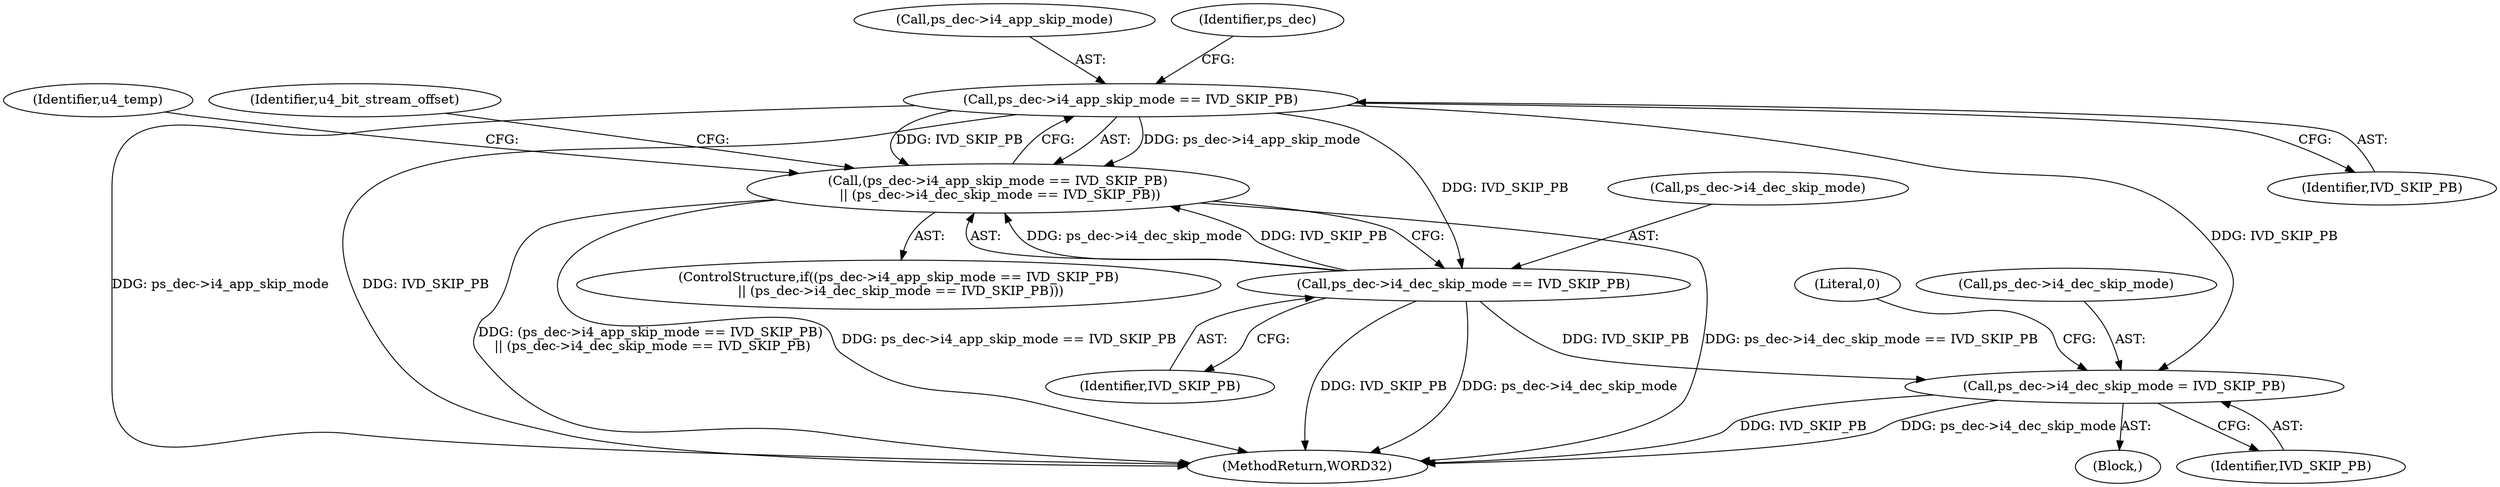 digraph "0_Android_9a00f562a612d56e7b2b989d168647db900ba6cf_0@pointer" {
"1000314" [label="(Call,ps_dec->i4_app_skip_mode == IVD_SKIP_PB)"];
"1000313" [label="(Call,(ps_dec->i4_app_skip_mode == IVD_SKIP_PB)\n || (ps_dec->i4_dec_skip_mode == IVD_SKIP_PB))"];
"1000319" [label="(Call,ps_dec->i4_dec_skip_mode == IVD_SKIP_PB)"];
"1000393" [label="(Call,ps_dec->i4_dec_skip_mode = IVD_SKIP_PB)"];
"1002568" [label="(MethodReturn,WORD32)"];
"1000320" [label="(Call,ps_dec->i4_dec_skip_mode)"];
"1000319" [label="(Call,ps_dec->i4_dec_skip_mode == IVD_SKIP_PB)"];
"1000323" [label="(Identifier,IVD_SKIP_PB)"];
"1000417" [label="(Identifier,u4_temp)"];
"1000387" [label="(Block,)"];
"1000318" [label="(Identifier,IVD_SKIP_PB)"];
"1000393" [label="(Call,ps_dec->i4_dec_skip_mode = IVD_SKIP_PB)"];
"1000397" [label="(Identifier,IVD_SKIP_PB)"];
"1000399" [label="(Literal,0)"];
"1000394" [label="(Call,ps_dec->i4_dec_skip_mode)"];
"1000315" [label="(Call,ps_dec->i4_app_skip_mode)"];
"1000314" [label="(Call,ps_dec->i4_app_skip_mode == IVD_SKIP_PB)"];
"1000313" [label="(Call,(ps_dec->i4_app_skip_mode == IVD_SKIP_PB)\n || (ps_dec->i4_dec_skip_mode == IVD_SKIP_PB))"];
"1000312" [label="(ControlStructure,if((ps_dec->i4_app_skip_mode == IVD_SKIP_PB)\n || (ps_dec->i4_dec_skip_mode == IVD_SKIP_PB)))"];
"1000327" [label="(Identifier,u4_bit_stream_offset)"];
"1000321" [label="(Identifier,ps_dec)"];
"1000314" -> "1000313"  [label="AST: "];
"1000314" -> "1000318"  [label="CFG: "];
"1000315" -> "1000314"  [label="AST: "];
"1000318" -> "1000314"  [label="AST: "];
"1000321" -> "1000314"  [label="CFG: "];
"1000313" -> "1000314"  [label="CFG: "];
"1000314" -> "1002568"  [label="DDG: ps_dec->i4_app_skip_mode"];
"1000314" -> "1002568"  [label="DDG: IVD_SKIP_PB"];
"1000314" -> "1000313"  [label="DDG: ps_dec->i4_app_skip_mode"];
"1000314" -> "1000313"  [label="DDG: IVD_SKIP_PB"];
"1000314" -> "1000319"  [label="DDG: IVD_SKIP_PB"];
"1000314" -> "1000393"  [label="DDG: IVD_SKIP_PB"];
"1000313" -> "1000312"  [label="AST: "];
"1000313" -> "1000319"  [label="CFG: "];
"1000319" -> "1000313"  [label="AST: "];
"1000327" -> "1000313"  [label="CFG: "];
"1000417" -> "1000313"  [label="CFG: "];
"1000313" -> "1002568"  [label="DDG: ps_dec->i4_dec_skip_mode == IVD_SKIP_PB"];
"1000313" -> "1002568"  [label="DDG: (ps_dec->i4_app_skip_mode == IVD_SKIP_PB)\n || (ps_dec->i4_dec_skip_mode == IVD_SKIP_PB)"];
"1000313" -> "1002568"  [label="DDG: ps_dec->i4_app_skip_mode == IVD_SKIP_PB"];
"1000319" -> "1000313"  [label="DDG: ps_dec->i4_dec_skip_mode"];
"1000319" -> "1000313"  [label="DDG: IVD_SKIP_PB"];
"1000319" -> "1000323"  [label="CFG: "];
"1000320" -> "1000319"  [label="AST: "];
"1000323" -> "1000319"  [label="AST: "];
"1000319" -> "1002568"  [label="DDG: IVD_SKIP_PB"];
"1000319" -> "1002568"  [label="DDG: ps_dec->i4_dec_skip_mode"];
"1000319" -> "1000393"  [label="DDG: IVD_SKIP_PB"];
"1000393" -> "1000387"  [label="AST: "];
"1000393" -> "1000397"  [label="CFG: "];
"1000394" -> "1000393"  [label="AST: "];
"1000397" -> "1000393"  [label="AST: "];
"1000399" -> "1000393"  [label="CFG: "];
"1000393" -> "1002568"  [label="DDG: IVD_SKIP_PB"];
"1000393" -> "1002568"  [label="DDG: ps_dec->i4_dec_skip_mode"];
}
